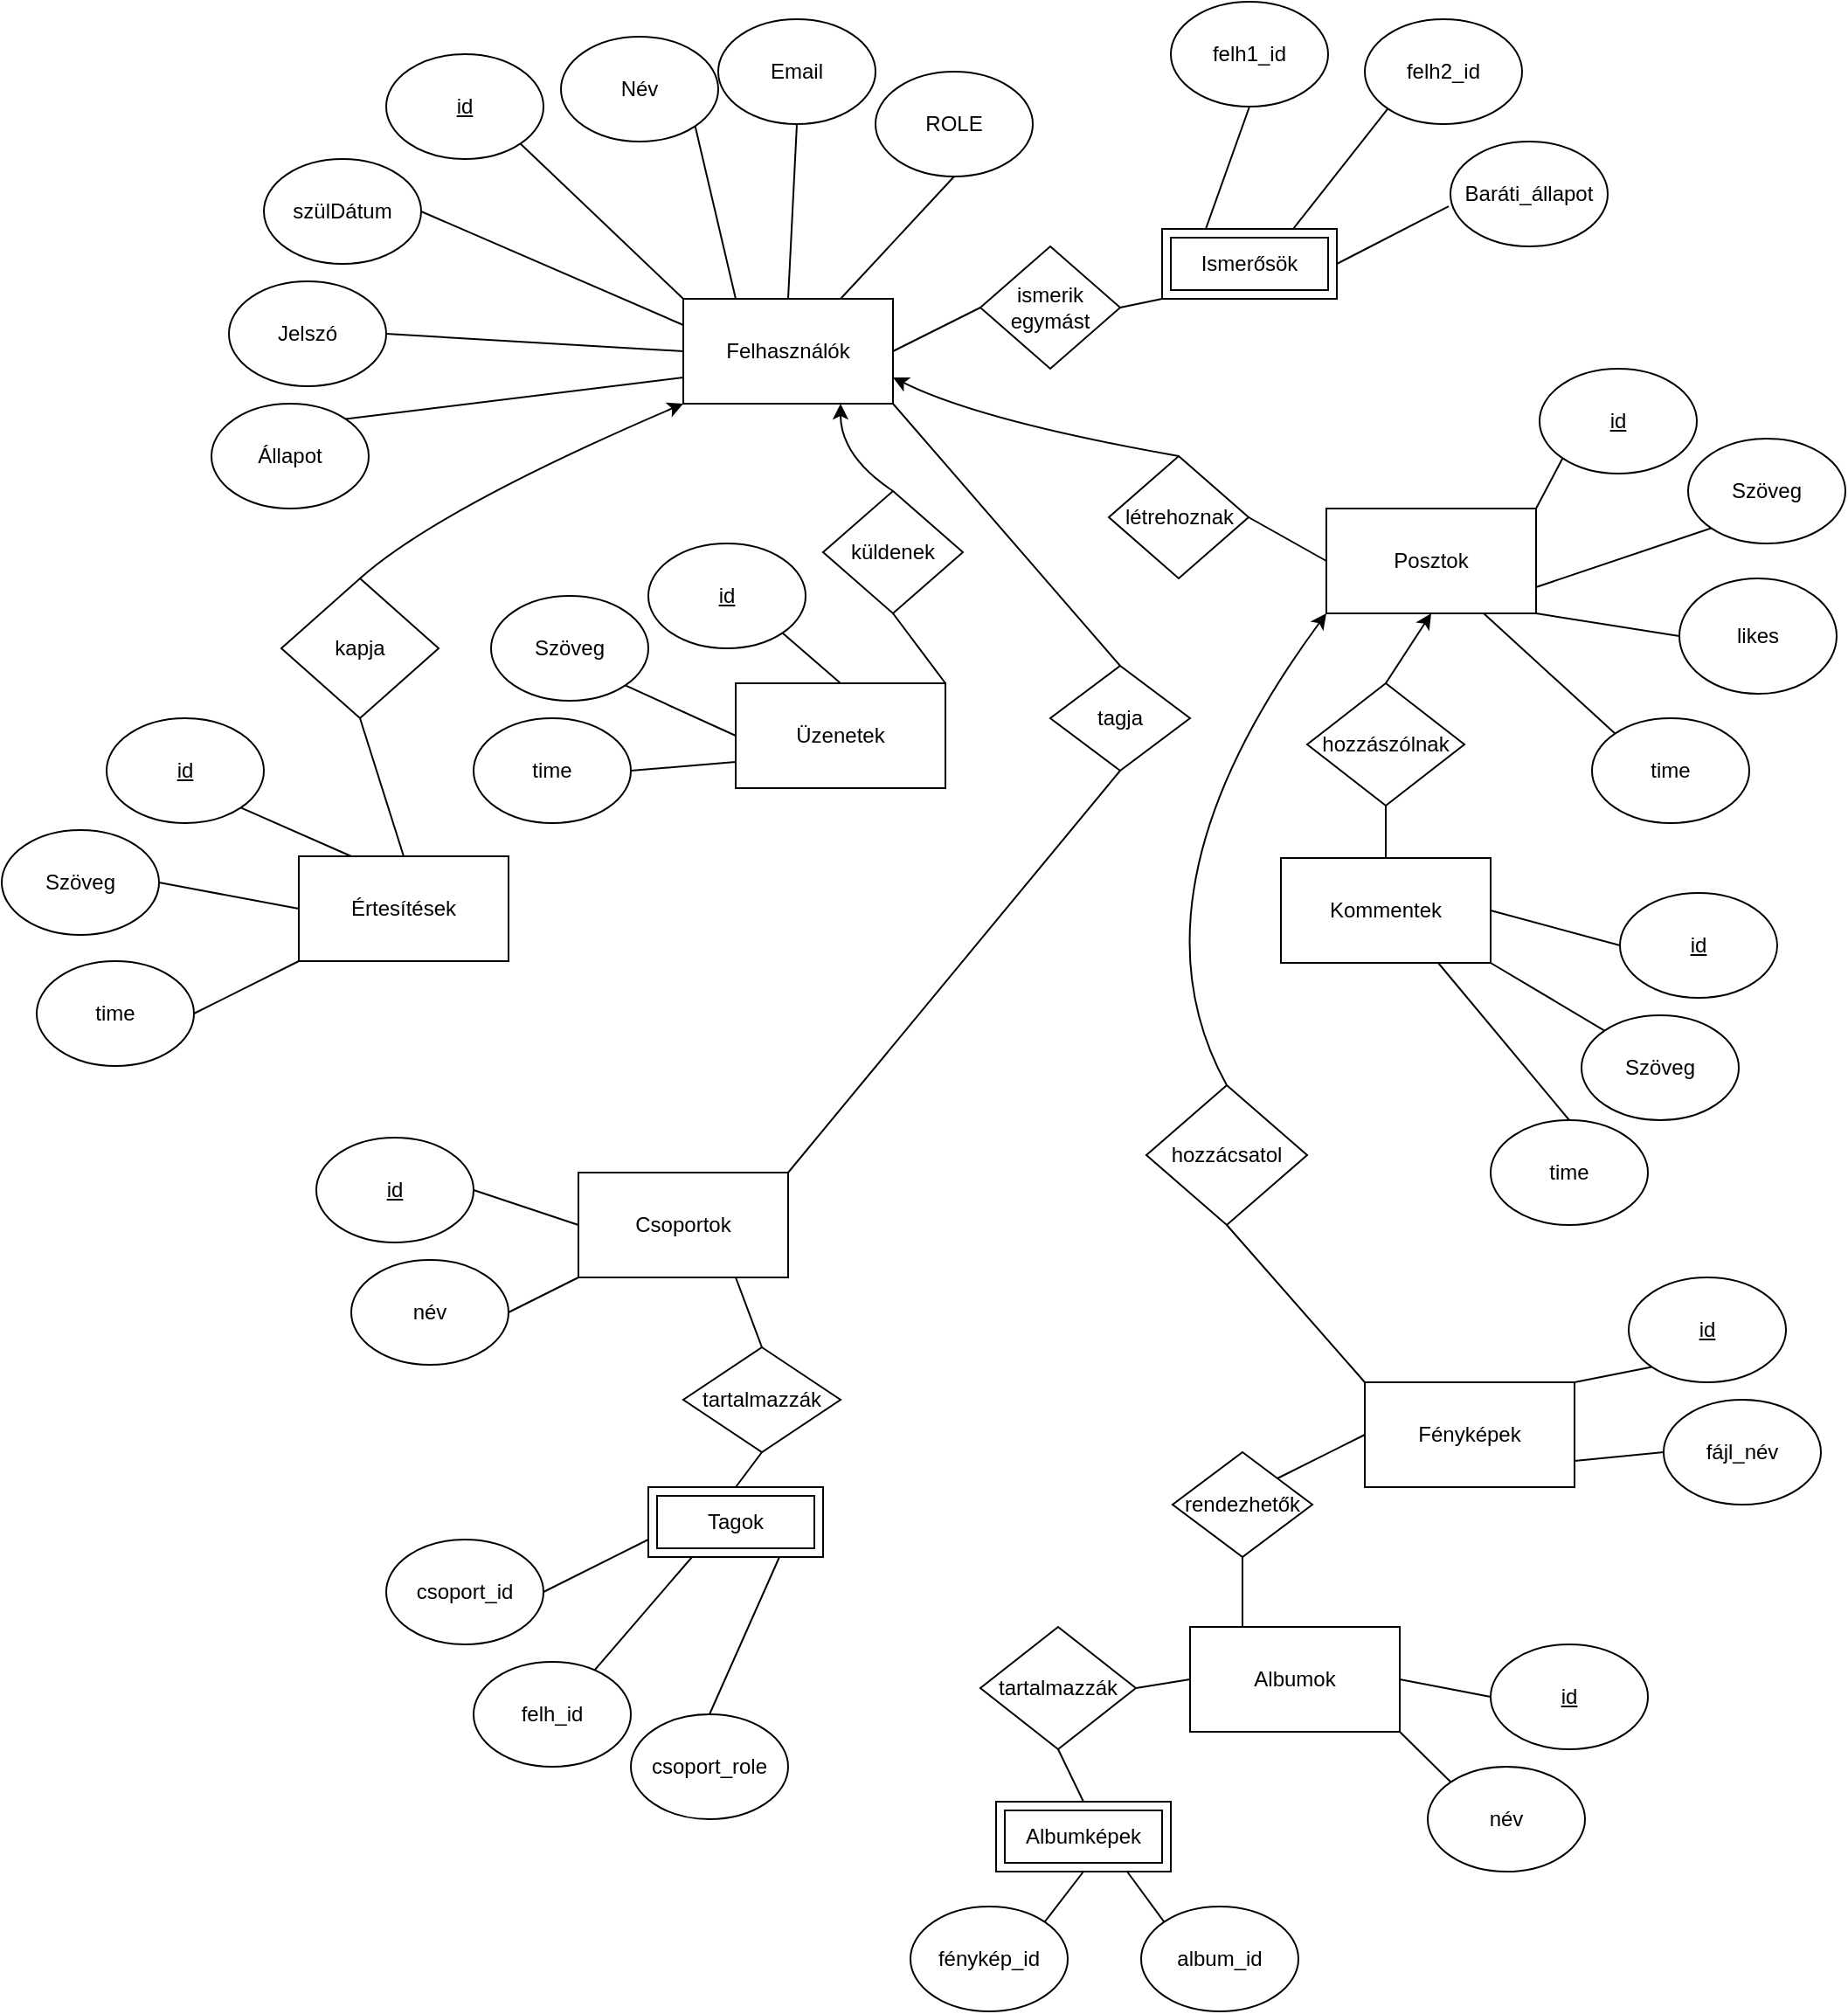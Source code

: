 <mxfile version="23.1.5" type="device">
  <diagram name="1 oldal" id="piJF8_BZ4FbkOGlX9JzV">
    <mxGraphModel dx="2390" dy="632" grid="1" gridSize="10" guides="1" tooltips="1" connect="1" arrows="1" fold="1" page="1" pageScale="1" pageWidth="827" pageHeight="1169" math="0" shadow="0">
      <root>
        <mxCell id="0" />
        <mxCell id="1" parent="0" />
        <mxCell id="DoYMIIwpCdfCXVVVg08J-11" value="Felhasználók" style="rounded=0;whiteSpace=wrap;html=1;" parent="1" vertex="1">
          <mxGeometry x="90" y="180" width="120" height="60" as="geometry" />
        </mxCell>
        <mxCell id="DoYMIIwpCdfCXVVVg08J-12" value="Kommentek" style="rounded=0;whiteSpace=wrap;html=1;" parent="1" vertex="1">
          <mxGeometry x="432" y="500" width="120" height="60" as="geometry" />
        </mxCell>
        <mxCell id="DoYMIIwpCdfCXVVVg08J-15" value="Csoportok" style="rounded=0;whiteSpace=wrap;html=1;" parent="1" vertex="1">
          <mxGeometry x="30" y="680" width="120" height="60" as="geometry" />
        </mxCell>
        <mxCell id="DoYMIIwpCdfCXVVVg08J-16" value="Albumok" style="rounded=0;whiteSpace=wrap;html=1;" parent="1" vertex="1">
          <mxGeometry x="380" y="940" width="120" height="60" as="geometry" />
        </mxCell>
        <mxCell id="DoYMIIwpCdfCXVVVg08J-17" value="Üzenetek" style="rounded=0;whiteSpace=wrap;html=1;" parent="1" vertex="1">
          <mxGeometry x="120" y="400" width="120" height="60" as="geometry" />
        </mxCell>
        <mxCell id="DoYMIIwpCdfCXVVVg08J-18" value="Posztok" style="rounded=0;whiteSpace=wrap;html=1;" parent="1" vertex="1">
          <mxGeometry x="458" y="300" width="120" height="60" as="geometry" />
        </mxCell>
        <mxCell id="DoYMIIwpCdfCXVVVg08J-21" value="Fényképek" style="rounded=0;whiteSpace=wrap;html=1;" parent="1" vertex="1">
          <mxGeometry x="480" y="800" width="120" height="60" as="geometry" />
        </mxCell>
        <mxCell id="DoYMIIwpCdfCXVVVg08J-22" value="Értesítések" style="rounded=0;whiteSpace=wrap;html=1;" parent="1" vertex="1">
          <mxGeometry x="-130" y="499" width="120" height="60" as="geometry" />
        </mxCell>
        <mxCell id="xS7nU6-LhGZIR9sWQ-U--1" value="&lt;u&gt;id&lt;/u&gt;" style="ellipse;whiteSpace=wrap;html=1;" parent="1" vertex="1">
          <mxGeometry x="-80" y="40" width="90" height="60" as="geometry" />
        </mxCell>
        <mxCell id="xS7nU6-LhGZIR9sWQ-U--2" value="Név" style="ellipse;whiteSpace=wrap;html=1;" parent="1" vertex="1">
          <mxGeometry x="20" y="30" width="90" height="60" as="geometry" />
        </mxCell>
        <mxCell id="xS7nU6-LhGZIR9sWQ-U--3" value="Email" style="ellipse;whiteSpace=wrap;html=1;" parent="1" vertex="1">
          <mxGeometry x="110" y="20" width="90" height="60" as="geometry" />
        </mxCell>
        <mxCell id="xS7nU6-LhGZIR9sWQ-U--4" value="ROLE" style="ellipse;whiteSpace=wrap;html=1;" parent="1" vertex="1">
          <mxGeometry x="200" y="50" width="90" height="60" as="geometry" />
        </mxCell>
        <mxCell id="xS7nU6-LhGZIR9sWQ-U--5" value="szülDátum" style="ellipse;whiteSpace=wrap;html=1;" parent="1" vertex="1">
          <mxGeometry x="-150" y="100" width="90" height="60" as="geometry" />
        </mxCell>
        <mxCell id="xS7nU6-LhGZIR9sWQ-U--6" value="Állapot" style="ellipse;whiteSpace=wrap;html=1;" parent="1" vertex="1">
          <mxGeometry x="-180" y="240" width="90" height="60" as="geometry" />
        </mxCell>
        <mxCell id="xS7nU6-LhGZIR9sWQ-U--8" value="Jelszó" style="ellipse;whiteSpace=wrap;html=1;" parent="1" vertex="1">
          <mxGeometry x="-170" y="170" width="90" height="60" as="geometry" />
        </mxCell>
        <mxCell id="xS7nU6-LhGZIR9sWQ-U--9" value="" style="endArrow=none;html=1;rounded=0;exitX=1;exitY=0;exitDx=0;exitDy=0;entryX=0;entryY=0.75;entryDx=0;entryDy=0;" parent="1" source="xS7nU6-LhGZIR9sWQ-U--6" target="DoYMIIwpCdfCXVVVg08J-11" edge="1">
          <mxGeometry width="50" height="50" relative="1" as="geometry">
            <mxPoint x="80" y="550" as="sourcePoint" />
            <mxPoint x="130" y="500" as="targetPoint" />
          </mxGeometry>
        </mxCell>
        <mxCell id="xS7nU6-LhGZIR9sWQ-U--10" value="" style="endArrow=none;html=1;rounded=0;exitX=1;exitY=0.5;exitDx=0;exitDy=0;entryX=0;entryY=0.5;entryDx=0;entryDy=0;" parent="1" source="xS7nU6-LhGZIR9sWQ-U--8" target="DoYMIIwpCdfCXVVVg08J-11" edge="1">
          <mxGeometry width="50" height="50" relative="1" as="geometry">
            <mxPoint x="27" y="309" as="sourcePoint" />
            <mxPoint x="100" y="250" as="targetPoint" />
          </mxGeometry>
        </mxCell>
        <mxCell id="xS7nU6-LhGZIR9sWQ-U--11" value="" style="endArrow=none;html=1;rounded=0;exitX=1;exitY=0.5;exitDx=0;exitDy=0;entryX=0;entryY=0.25;entryDx=0;entryDy=0;" parent="1" source="xS7nU6-LhGZIR9sWQ-U--5" target="DoYMIIwpCdfCXVVVg08J-11" edge="1">
          <mxGeometry width="50" height="50" relative="1" as="geometry">
            <mxPoint x="20" y="260" as="sourcePoint" />
            <mxPoint x="100" y="235" as="targetPoint" />
          </mxGeometry>
        </mxCell>
        <mxCell id="xS7nU6-LhGZIR9sWQ-U--12" value="" style="endArrow=none;html=1;rounded=0;exitX=1;exitY=1;exitDx=0;exitDy=0;entryX=0;entryY=0;entryDx=0;entryDy=0;" parent="1" source="xS7nU6-LhGZIR9sWQ-U--1" target="DoYMIIwpCdfCXVVVg08J-11" edge="1">
          <mxGeometry width="50" height="50" relative="1" as="geometry">
            <mxPoint x="40" y="190" as="sourcePoint" />
            <mxPoint x="100" y="205" as="targetPoint" />
          </mxGeometry>
        </mxCell>
        <mxCell id="xS7nU6-LhGZIR9sWQ-U--13" value="" style="endArrow=none;html=1;rounded=0;exitX=1;exitY=1;exitDx=0;exitDy=0;entryX=0.25;entryY=0;entryDx=0;entryDy=0;" parent="1" source="xS7nU6-LhGZIR9sWQ-U--2" target="DoYMIIwpCdfCXVVVg08J-11" edge="1">
          <mxGeometry width="50" height="50" relative="1" as="geometry">
            <mxPoint x="67" y="151" as="sourcePoint" />
            <mxPoint x="100" y="190" as="targetPoint" />
          </mxGeometry>
        </mxCell>
        <mxCell id="xS7nU6-LhGZIR9sWQ-U--14" value="" style="endArrow=none;html=1;rounded=0;exitX=0.5;exitY=1;exitDx=0;exitDy=0;entryX=0.5;entryY=0;entryDx=0;entryDy=0;" parent="1" source="xS7nU6-LhGZIR9sWQ-U--3" target="DoYMIIwpCdfCXVVVg08J-11" edge="1">
          <mxGeometry width="50" height="50" relative="1" as="geometry">
            <mxPoint x="117" y="91" as="sourcePoint" />
            <mxPoint x="130" y="190" as="targetPoint" />
          </mxGeometry>
        </mxCell>
        <mxCell id="xS7nU6-LhGZIR9sWQ-U--15" value="" style="endArrow=none;html=1;rounded=0;exitX=0.5;exitY=1;exitDx=0;exitDy=0;entryX=0.75;entryY=0;entryDx=0;entryDy=0;" parent="1" source="xS7nU6-LhGZIR9sWQ-U--4" target="DoYMIIwpCdfCXVVVg08J-11" edge="1">
          <mxGeometry width="50" height="50" relative="1" as="geometry">
            <mxPoint x="175" y="90" as="sourcePoint" />
            <mxPoint x="160" y="190" as="targetPoint" />
          </mxGeometry>
        </mxCell>
        <mxCell id="xS7nU6-LhGZIR9sWQ-U--17" value="Baráti_állapot" style="ellipse;whiteSpace=wrap;html=1;" parent="1" vertex="1">
          <mxGeometry x="529" y="90" width="90" height="60" as="geometry" />
        </mxCell>
        <mxCell id="xS7nU6-LhGZIR9sWQ-U--18" value="felh2_id" style="ellipse;whiteSpace=wrap;html=1;" parent="1" vertex="1">
          <mxGeometry x="480" y="20" width="90" height="60" as="geometry" />
        </mxCell>
        <mxCell id="xS7nU6-LhGZIR9sWQ-U--19" value="felh1_id" style="ellipse;whiteSpace=wrap;html=1;" parent="1" vertex="1">
          <mxGeometry x="369" y="10" width="90" height="60" as="geometry" />
        </mxCell>
        <mxCell id="xS7nU6-LhGZIR9sWQ-U--22" value="&lt;u&gt;id&lt;/u&gt;" style="ellipse;whiteSpace=wrap;html=1;" parent="1" vertex="1">
          <mxGeometry x="631" y="740" width="90" height="60" as="geometry" />
        </mxCell>
        <mxCell id="xS7nU6-LhGZIR9sWQ-U--23" value="fájl_név" style="ellipse;whiteSpace=wrap;html=1;" parent="1" vertex="1">
          <mxGeometry x="651" y="810" width="90" height="60" as="geometry" />
        </mxCell>
        <mxCell id="xS7nU6-LhGZIR9sWQ-U--27" value="Szöveg" style="ellipse;whiteSpace=wrap;html=1;" parent="1" vertex="1">
          <mxGeometry x="665" y="260" width="90" height="60" as="geometry" />
        </mxCell>
        <mxCell id="xS7nU6-LhGZIR9sWQ-U--28" value="&lt;u&gt;id&lt;/u&gt;" style="ellipse;whiteSpace=wrap;html=1;" parent="1" vertex="1">
          <mxGeometry x="580" y="220" width="90" height="60" as="geometry" />
        </mxCell>
        <mxCell id="xS7nU6-LhGZIR9sWQ-U--31" value="time" style="ellipse;whiteSpace=wrap;html=1;" parent="1" vertex="1">
          <mxGeometry x="610" y="420" width="90" height="60" as="geometry" />
        </mxCell>
        <mxCell id="xS7nU6-LhGZIR9sWQ-U--32" value="likes" style="ellipse;whiteSpace=wrap;html=1;" parent="1" vertex="1">
          <mxGeometry x="660" y="340" width="90" height="66" as="geometry" />
        </mxCell>
        <mxCell id="jAGuGoD_LXQO7vvx00pC-1" value="&lt;u&gt;id&lt;/u&gt;" style="ellipse;whiteSpace=wrap;html=1;" parent="1" vertex="1">
          <mxGeometry x="626" y="520" width="90" height="60" as="geometry" />
        </mxCell>
        <mxCell id="jAGuGoD_LXQO7vvx00pC-2" value="Szöveg" style="ellipse;whiteSpace=wrap;html=1;" parent="1" vertex="1">
          <mxGeometry x="604" y="590" width="90" height="60" as="geometry" />
        </mxCell>
        <mxCell id="jAGuGoD_LXQO7vvx00pC-4" value="time" style="ellipse;whiteSpace=wrap;html=1;" parent="1" vertex="1">
          <mxGeometry x="552" y="650" width="90" height="60" as="geometry" />
        </mxCell>
        <mxCell id="jAGuGoD_LXQO7vvx00pC-5" value="" style="endArrow=none;html=1;rounded=0;exitX=0.5;exitY=1;exitDx=0;exitDy=0;entryX=0.25;entryY=0;entryDx=0;entryDy=0;" parent="1" source="xS7nU6-LhGZIR9sWQ-U--19" target="jAGuGoD_LXQO7vvx00pC-28" edge="1">
          <mxGeometry width="50" height="50" relative="1" as="geometry">
            <mxPoint x="255" y="120" as="sourcePoint" />
            <mxPoint x="399" y="120" as="targetPoint" />
          </mxGeometry>
        </mxCell>
        <mxCell id="jAGuGoD_LXQO7vvx00pC-6" value="" style="endArrow=none;html=1;rounded=0;exitX=0;exitY=1;exitDx=0;exitDy=0;entryX=0.75;entryY=0;entryDx=0;entryDy=0;" parent="1" source="xS7nU6-LhGZIR9sWQ-U--18" target="jAGuGoD_LXQO7vvx00pC-28" edge="1">
          <mxGeometry width="50" height="50" relative="1" as="geometry">
            <mxPoint x="424" y="80" as="sourcePoint" />
            <mxPoint x="459" y="120" as="targetPoint" />
          </mxGeometry>
        </mxCell>
        <mxCell id="jAGuGoD_LXQO7vvx00pC-7" value="" style="endArrow=none;html=1;rounded=0;exitX=-0.011;exitY=0.617;exitDx=0;exitDy=0;entryX=1;entryY=0.5;entryDx=0;entryDy=0;exitPerimeter=0;" parent="1" source="xS7nU6-LhGZIR9sWQ-U--17" target="jAGuGoD_LXQO7vvx00pC-28" edge="1">
          <mxGeometry width="50" height="50" relative="1" as="geometry">
            <mxPoint x="503" y="81" as="sourcePoint" />
            <mxPoint x="489" y="150" as="targetPoint" />
          </mxGeometry>
        </mxCell>
        <mxCell id="jAGuGoD_LXQO7vvx00pC-8" value="" style="endArrow=none;html=1;rounded=0;exitX=0;exitY=1;exitDx=0;exitDy=0;entryX=1;entryY=0;entryDx=0;entryDy=0;" parent="1" source="xS7nU6-LhGZIR9sWQ-U--28" target="DoYMIIwpCdfCXVVVg08J-18" edge="1">
          <mxGeometry width="50" height="50" relative="1" as="geometry">
            <mxPoint x="513" y="91" as="sourcePoint" />
            <mxPoint x="479" y="140" as="targetPoint" />
          </mxGeometry>
        </mxCell>
        <mxCell id="jAGuGoD_LXQO7vvx00pC-10" value="" style="endArrow=none;html=1;rounded=0;exitX=0;exitY=1;exitDx=0;exitDy=0;entryX=1;entryY=0.75;entryDx=0;entryDy=0;" parent="1" source="xS7nU6-LhGZIR9sWQ-U--27" target="DoYMIIwpCdfCXVVVg08J-18" edge="1">
          <mxGeometry width="50" height="50" relative="1" as="geometry">
            <mxPoint x="675" y="307" as="sourcePoint" />
            <mxPoint x="590" y="350" as="targetPoint" />
          </mxGeometry>
        </mxCell>
        <mxCell id="jAGuGoD_LXQO7vvx00pC-11" value="" style="endArrow=none;html=1;rounded=0;exitX=0;exitY=0.5;exitDx=0;exitDy=0;entryX=1;entryY=1;entryDx=0;entryDy=0;" parent="1" source="xS7nU6-LhGZIR9sWQ-U--32" target="DoYMIIwpCdfCXVVVg08J-18" edge="1">
          <mxGeometry width="50" height="50" relative="1" as="geometry">
            <mxPoint x="675" y="307" as="sourcePoint" />
            <mxPoint x="586" y="332" as="targetPoint" />
          </mxGeometry>
        </mxCell>
        <mxCell id="jAGuGoD_LXQO7vvx00pC-12" value="" style="endArrow=none;html=1;rounded=0;exitX=0;exitY=0;exitDx=0;exitDy=0;entryX=0.75;entryY=1;entryDx=0;entryDy=0;" parent="1" source="xS7nU6-LhGZIR9sWQ-U--31" target="DoYMIIwpCdfCXVVVg08J-18" edge="1">
          <mxGeometry width="50" height="50" relative="1" as="geometry">
            <mxPoint x="670" y="393" as="sourcePoint" />
            <mxPoint x="587" y="349" as="targetPoint" />
          </mxGeometry>
        </mxCell>
        <mxCell id="jAGuGoD_LXQO7vvx00pC-13" value="" style="endArrow=none;html=1;rounded=0;exitX=0;exitY=0.5;exitDx=0;exitDy=0;entryX=1;entryY=0.5;entryDx=0;entryDy=0;" parent="1" source="jAGuGoD_LXQO7vvx00pC-1" target="DoYMIIwpCdfCXVVVg08J-12" edge="1">
          <mxGeometry width="50" height="50" relative="1" as="geometry">
            <mxPoint x="664" y="449" as="sourcePoint" />
            <mxPoint x="621" y="370" as="targetPoint" />
          </mxGeometry>
        </mxCell>
        <mxCell id="jAGuGoD_LXQO7vvx00pC-14" value="" style="endArrow=none;html=1;rounded=0;exitX=0;exitY=0;exitDx=0;exitDy=0;entryX=1;entryY=1;entryDx=0;entryDy=0;" parent="1" source="jAGuGoD_LXQO7vvx00pC-2" target="DoYMIIwpCdfCXVVVg08J-12" edge="1">
          <mxGeometry width="50" height="50" relative="1" as="geometry">
            <mxPoint x="633" y="565" as="sourcePoint" />
            <mxPoint x="562" y="540" as="targetPoint" />
          </mxGeometry>
        </mxCell>
        <mxCell id="jAGuGoD_LXQO7vvx00pC-15" value="" style="endArrow=none;html=1;rounded=0;exitX=0.5;exitY=0;exitDx=0;exitDy=0;entryX=0.75;entryY=1;entryDx=0;entryDy=0;" parent="1" source="jAGuGoD_LXQO7vvx00pC-4" target="DoYMIIwpCdfCXVVVg08J-12" edge="1">
          <mxGeometry width="50" height="50" relative="1" as="geometry">
            <mxPoint x="586" y="619" as="sourcePoint" />
            <mxPoint x="562" y="570" as="targetPoint" />
          </mxGeometry>
        </mxCell>
        <mxCell id="jAGuGoD_LXQO7vvx00pC-18" value="" style="endArrow=none;html=1;rounded=0;exitX=0;exitY=1;exitDx=0;exitDy=0;entryX=1;entryY=0;entryDx=0;entryDy=0;" parent="1" source="xS7nU6-LhGZIR9sWQ-U--22" target="DoYMIIwpCdfCXVVVg08J-21" edge="1">
          <mxGeometry width="50" height="50" relative="1" as="geometry">
            <mxPoint x="466" y="635" as="sourcePoint" />
            <mxPoint x="450" y="550" as="targetPoint" />
          </mxGeometry>
        </mxCell>
        <mxCell id="jAGuGoD_LXQO7vvx00pC-19" value="" style="endArrow=none;html=1;rounded=0;exitX=0;exitY=0.5;exitDx=0;exitDy=0;entryX=1;entryY=0.75;entryDx=0;entryDy=0;" parent="1" source="xS7nU6-LhGZIR9sWQ-U--23" target="DoYMIIwpCdfCXVVVg08J-21" edge="1">
          <mxGeometry width="50" height="50" relative="1" as="geometry">
            <mxPoint x="634" y="781" as="sourcePoint" />
            <mxPoint x="610" y="810" as="targetPoint" />
          </mxGeometry>
        </mxCell>
        <mxCell id="jAGuGoD_LXQO7vvx00pC-20" value="&lt;u&gt;id&lt;/u&gt;" style="ellipse;whiteSpace=wrap;html=1;" parent="1" vertex="1">
          <mxGeometry x="552" y="950" width="90" height="60" as="geometry" />
        </mxCell>
        <mxCell id="jAGuGoD_LXQO7vvx00pC-21" value="név" style="ellipse;whiteSpace=wrap;html=1;" parent="1" vertex="1">
          <mxGeometry x="516" y="1020" width="90" height="60" as="geometry" />
        </mxCell>
        <mxCell id="jAGuGoD_LXQO7vvx00pC-22" value="" style="endArrow=none;html=1;rounded=0;exitX=0;exitY=0.5;exitDx=0;exitDy=0;entryX=1;entryY=0.5;entryDx=0;entryDy=0;" parent="1" source="jAGuGoD_LXQO7vvx00pC-20" target="DoYMIIwpCdfCXVVVg08J-16" edge="1">
          <mxGeometry width="50" height="50" relative="1" as="geometry">
            <mxPoint x="682" y="860" as="sourcePoint" />
            <mxPoint x="631" y="865" as="targetPoint" />
          </mxGeometry>
        </mxCell>
        <mxCell id="jAGuGoD_LXQO7vvx00pC-23" value="" style="endArrow=none;html=1;rounded=0;exitX=0;exitY=0;exitDx=0;exitDy=0;entryX=1;entryY=1;entryDx=0;entryDy=0;" parent="1" source="jAGuGoD_LXQO7vvx00pC-21" target="DoYMIIwpCdfCXVVVg08J-16" edge="1">
          <mxGeometry width="50" height="50" relative="1" as="geometry">
            <mxPoint x="562" y="990" as="sourcePoint" />
            <mxPoint x="482" y="980" as="targetPoint" />
          </mxGeometry>
        </mxCell>
        <mxCell id="jAGuGoD_LXQO7vvx00pC-24" value="&lt;u&gt;id&lt;/u&gt;" style="ellipse;whiteSpace=wrap;html=1;" parent="1" vertex="1">
          <mxGeometry x="-120" y="660" width="90" height="60" as="geometry" />
        </mxCell>
        <mxCell id="jAGuGoD_LXQO7vvx00pC-25" value="név" style="ellipse;whiteSpace=wrap;html=1;" parent="1" vertex="1">
          <mxGeometry x="-100" y="730" width="90" height="60" as="geometry" />
        </mxCell>
        <mxCell id="jAGuGoD_LXQO7vvx00pC-26" value="" style="endArrow=none;html=1;rounded=0;exitX=0;exitY=0.5;exitDx=0;exitDy=0;entryX=1;entryY=0.5;entryDx=0;entryDy=0;" parent="1" source="DoYMIIwpCdfCXVVVg08J-15" target="jAGuGoD_LXQO7vvx00pC-24" edge="1">
          <mxGeometry width="50" height="50" relative="1" as="geometry">
            <mxPoint x="560" y="1000" as="sourcePoint" />
            <mxPoint x="480" y="990" as="targetPoint" />
          </mxGeometry>
        </mxCell>
        <mxCell id="jAGuGoD_LXQO7vvx00pC-27" value="" style="endArrow=none;html=1;rounded=0;exitX=0;exitY=1;exitDx=0;exitDy=0;entryX=1;entryY=0.5;entryDx=0;entryDy=0;" parent="1" source="DoYMIIwpCdfCXVVVg08J-15" target="jAGuGoD_LXQO7vvx00pC-25" edge="1">
          <mxGeometry width="50" height="50" relative="1" as="geometry">
            <mxPoint x="100" y="720" as="sourcePoint" />
            <mxPoint x="30" y="660" as="targetPoint" />
          </mxGeometry>
        </mxCell>
        <mxCell id="jAGuGoD_LXQO7vvx00pC-28" value="Ismerősök" style="shape=ext;margin=3;double=1;whiteSpace=wrap;html=1;align=center;" parent="1" vertex="1">
          <mxGeometry x="364" y="140" width="100" height="40" as="geometry" />
        </mxCell>
        <mxCell id="jAGuGoD_LXQO7vvx00pC-29" value="Tagok" style="shape=ext;margin=3;double=1;whiteSpace=wrap;html=1;align=center;" parent="1" vertex="1">
          <mxGeometry x="70" y="860" width="100" height="40" as="geometry" />
        </mxCell>
        <mxCell id="jAGuGoD_LXQO7vvx00pC-30" value="csoport_id" style="ellipse;whiteSpace=wrap;html=1;" parent="1" vertex="1">
          <mxGeometry x="-80" y="890" width="90" height="60" as="geometry" />
        </mxCell>
        <mxCell id="jAGuGoD_LXQO7vvx00pC-31" value="felh_id" style="ellipse;whiteSpace=wrap;html=1;" parent="1" vertex="1">
          <mxGeometry x="-30" y="960" width="90" height="60" as="geometry" />
        </mxCell>
        <mxCell id="jAGuGoD_LXQO7vvx00pC-32" value="csoport_role" style="ellipse;whiteSpace=wrap;html=1;" parent="1" vertex="1">
          <mxGeometry x="60" y="990" width="90" height="60" as="geometry" />
        </mxCell>
        <mxCell id="jAGuGoD_LXQO7vvx00pC-33" value="" style="endArrow=none;html=1;rounded=0;exitX=1;exitY=0.5;exitDx=0;exitDy=0;entryX=0;entryY=0.75;entryDx=0;entryDy=0;" parent="1" source="jAGuGoD_LXQO7vvx00pC-30" target="jAGuGoD_LXQO7vvx00pC-29" edge="1">
          <mxGeometry width="50" height="50" relative="1" as="geometry">
            <mxPoint x="90" y="970" as="sourcePoint" />
            <mxPoint x="140" y="920" as="targetPoint" />
          </mxGeometry>
        </mxCell>
        <mxCell id="jAGuGoD_LXQO7vvx00pC-34" value="" style="endArrow=none;html=1;rounded=0;exitX=0.77;exitY=0.078;exitDx=0;exitDy=0;exitPerimeter=0;entryX=0.25;entryY=1;entryDx=0;entryDy=0;" parent="1" source="jAGuGoD_LXQO7vvx00pC-31" target="jAGuGoD_LXQO7vvx00pC-29" edge="1">
          <mxGeometry width="50" height="50" relative="1" as="geometry">
            <mxPoint x="10" y="910" as="sourcePoint" />
            <mxPoint x="80" y="900" as="targetPoint" />
          </mxGeometry>
        </mxCell>
        <mxCell id="jAGuGoD_LXQO7vvx00pC-35" value="" style="endArrow=none;html=1;rounded=0;exitX=0.5;exitY=0;exitDx=0;exitDy=0;entryX=0.75;entryY=1;entryDx=0;entryDy=0;" parent="1" source="jAGuGoD_LXQO7vvx00pC-32" target="jAGuGoD_LXQO7vvx00pC-29" edge="1">
          <mxGeometry width="50" height="50" relative="1" as="geometry">
            <mxPoint x="49" y="975" as="sourcePoint" />
            <mxPoint x="105" y="910" as="targetPoint" />
          </mxGeometry>
        </mxCell>
        <mxCell id="jAGuGoD_LXQO7vvx00pC-37" value="&lt;u&gt;id&lt;/u&gt;" style="ellipse;whiteSpace=wrap;html=1;" parent="1" vertex="1">
          <mxGeometry x="-240" y="420" width="90" height="60" as="geometry" />
        </mxCell>
        <mxCell id="jAGuGoD_LXQO7vvx00pC-38" value="Szöveg" style="ellipse;whiteSpace=wrap;html=1;" parent="1" vertex="1">
          <mxGeometry x="-300" y="484" width="90" height="60" as="geometry" />
        </mxCell>
        <mxCell id="jAGuGoD_LXQO7vvx00pC-39" value="time" style="ellipse;whiteSpace=wrap;html=1;" parent="1" vertex="1">
          <mxGeometry x="-280" y="559" width="90" height="60" as="geometry" />
        </mxCell>
        <mxCell id="jAGuGoD_LXQO7vvx00pC-40" value="" style="endArrow=none;html=1;rounded=0;exitX=0;exitY=1;exitDx=0;exitDy=0;entryX=1;entryY=0.5;entryDx=0;entryDy=0;" parent="1" source="DoYMIIwpCdfCXVVVg08J-22" target="jAGuGoD_LXQO7vvx00pC-39" edge="1">
          <mxGeometry width="50" height="50" relative="1" as="geometry">
            <mxPoint x="20" y="724" as="sourcePoint" />
            <mxPoint x="-50" y="664" as="targetPoint" />
          </mxGeometry>
        </mxCell>
        <mxCell id="jAGuGoD_LXQO7vvx00pC-42" value="" style="endArrow=none;html=1;rounded=0;exitX=0;exitY=0.5;exitDx=0;exitDy=0;entryX=1;entryY=0.5;entryDx=0;entryDy=0;" parent="1" source="DoYMIIwpCdfCXVVVg08J-22" target="jAGuGoD_LXQO7vvx00pC-38" edge="1">
          <mxGeometry width="50" height="50" relative="1" as="geometry">
            <mxPoint x="-60" y="574" as="sourcePoint" />
            <mxPoint x="-100" y="599" as="targetPoint" />
          </mxGeometry>
        </mxCell>
        <mxCell id="jAGuGoD_LXQO7vvx00pC-43" value="" style="endArrow=none;html=1;rounded=0;exitX=0.25;exitY=0;exitDx=0;exitDy=0;entryX=1;entryY=1;entryDx=0;entryDy=0;" parent="1" source="DoYMIIwpCdfCXVVVg08J-22" target="jAGuGoD_LXQO7vvx00pC-37" edge="1">
          <mxGeometry width="50" height="50" relative="1" as="geometry">
            <mxPoint x="-60" y="544" as="sourcePoint" />
            <mxPoint x="-130" y="524" as="targetPoint" />
          </mxGeometry>
        </mxCell>
        <mxCell id="jAGuGoD_LXQO7vvx00pC-44" value="&lt;u&gt;id&lt;/u&gt;" style="ellipse;whiteSpace=wrap;html=1;" parent="1" vertex="1">
          <mxGeometry x="70" y="320" width="90" height="60" as="geometry" />
        </mxCell>
        <mxCell id="jAGuGoD_LXQO7vvx00pC-45" value="Szöveg" style="ellipse;whiteSpace=wrap;html=1;" parent="1" vertex="1">
          <mxGeometry x="-20" y="350" width="90" height="60" as="geometry" />
        </mxCell>
        <mxCell id="jAGuGoD_LXQO7vvx00pC-46" value="time" style="ellipse;whiteSpace=wrap;html=1;" parent="1" vertex="1">
          <mxGeometry x="-30" y="420" width="90" height="60" as="geometry" />
        </mxCell>
        <mxCell id="jAGuGoD_LXQO7vvx00pC-48" value="" style="endArrow=none;html=1;rounded=0;entryX=1;entryY=1;entryDx=0;entryDy=0;exitX=0.5;exitY=0;exitDx=0;exitDy=0;" parent="1" source="DoYMIIwpCdfCXVVVg08J-17" target="jAGuGoD_LXQO7vvx00pC-44" edge="1">
          <mxGeometry width="50" height="50" relative="1" as="geometry">
            <mxPoint x="190" y="570" as="sourcePoint" />
            <mxPoint x="240" y="520" as="targetPoint" />
          </mxGeometry>
        </mxCell>
        <mxCell id="jAGuGoD_LXQO7vvx00pC-49" value="" style="endArrow=none;html=1;rounded=0;entryX=1;entryY=1;entryDx=0;entryDy=0;exitX=0;exitY=0.5;exitDx=0;exitDy=0;" parent="1" source="DoYMIIwpCdfCXVVVg08J-17" target="jAGuGoD_LXQO7vvx00pC-45" edge="1">
          <mxGeometry width="50" height="50" relative="1" as="geometry">
            <mxPoint x="190" y="410" as="sourcePoint" />
            <mxPoint x="157" y="381" as="targetPoint" />
          </mxGeometry>
        </mxCell>
        <mxCell id="jAGuGoD_LXQO7vvx00pC-50" value="" style="endArrow=none;html=1;rounded=0;entryX=1;entryY=0.5;entryDx=0;entryDy=0;exitX=0;exitY=0.75;exitDx=0;exitDy=0;" parent="1" source="DoYMIIwpCdfCXVVVg08J-17" target="jAGuGoD_LXQO7vvx00pC-46" edge="1">
          <mxGeometry width="50" height="50" relative="1" as="geometry">
            <mxPoint x="130" y="440" as="sourcePoint" />
            <mxPoint x="67" y="411" as="targetPoint" />
          </mxGeometry>
        </mxCell>
        <mxCell id="jAGuGoD_LXQO7vvx00pC-51" value="Albumképek" style="shape=ext;margin=3;double=1;whiteSpace=wrap;html=1;align=center;" parent="1" vertex="1">
          <mxGeometry x="269" y="1040" width="100" height="40" as="geometry" />
        </mxCell>
        <mxCell id="jAGuGoD_LXQO7vvx00pC-52" value="fénykép_id" style="ellipse;whiteSpace=wrap;html=1;" parent="1" vertex="1">
          <mxGeometry x="220" y="1100" width="90" height="60" as="geometry" />
        </mxCell>
        <mxCell id="jAGuGoD_LXQO7vvx00pC-54" value="album_id" style="ellipse;whiteSpace=wrap;html=1;" parent="1" vertex="1">
          <mxGeometry x="352" y="1100" width="90" height="60" as="geometry" />
        </mxCell>
        <mxCell id="jAGuGoD_LXQO7vvx00pC-55" value="" style="endArrow=none;html=1;rounded=0;exitX=0;exitY=0;exitDx=0;exitDy=0;entryX=0.75;entryY=1;entryDx=0;entryDy=0;" parent="1" source="jAGuGoD_LXQO7vvx00pC-54" target="jAGuGoD_LXQO7vvx00pC-51" edge="1">
          <mxGeometry width="50" height="50" relative="1" as="geometry">
            <mxPoint x="155" y="990" as="sourcePoint" />
            <mxPoint x="175" y="910" as="targetPoint" />
          </mxGeometry>
        </mxCell>
        <mxCell id="jAGuGoD_LXQO7vvx00pC-56" value="" style="endArrow=none;html=1;rounded=0;exitX=1;exitY=0;exitDx=0;exitDy=0;entryX=0.5;entryY=1;entryDx=0;entryDy=0;" parent="1" source="jAGuGoD_LXQO7vvx00pC-52" target="jAGuGoD_LXQO7vvx00pC-51" edge="1">
          <mxGeometry width="50" height="50" relative="1" as="geometry">
            <mxPoint x="375" y="1119" as="sourcePoint" />
            <mxPoint x="349" y="1090" as="targetPoint" />
          </mxGeometry>
        </mxCell>
        <mxCell id="jAGuGoD_LXQO7vvx00pC-57" value="ismerik egymást" style="rhombus;whiteSpace=wrap;html=1;" parent="1" vertex="1">
          <mxGeometry x="260" y="150" width="80" height="70" as="geometry" />
        </mxCell>
        <mxCell id="jAGuGoD_LXQO7vvx00pC-58" value="" style="endArrow=none;html=1;rounded=0;exitX=1;exitY=0.5;exitDx=0;exitDy=0;entryX=0;entryY=0.5;entryDx=0;entryDy=0;" parent="1" source="DoYMIIwpCdfCXVVVg08J-11" target="jAGuGoD_LXQO7vvx00pC-57" edge="1">
          <mxGeometry width="50" height="50" relative="1" as="geometry">
            <mxPoint x="260" y="310" as="sourcePoint" />
            <mxPoint x="310" y="260" as="targetPoint" />
          </mxGeometry>
        </mxCell>
        <mxCell id="jAGuGoD_LXQO7vvx00pC-59" value="" style="endArrow=none;html=1;rounded=0;exitX=1;exitY=0.5;exitDx=0;exitDy=0;entryX=0;entryY=1;entryDx=0;entryDy=0;" parent="1" source="jAGuGoD_LXQO7vvx00pC-57" target="jAGuGoD_LXQO7vvx00pC-28" edge="1">
          <mxGeometry width="50" height="50" relative="1" as="geometry">
            <mxPoint x="220" y="220" as="sourcePoint" />
            <mxPoint x="270" y="200" as="targetPoint" />
          </mxGeometry>
        </mxCell>
        <mxCell id="jAGuGoD_LXQO7vvx00pC-60" value="küldenek" style="rhombus;whiteSpace=wrap;html=1;" parent="1" vertex="1">
          <mxGeometry x="170" y="290" width="80" height="70" as="geometry" />
        </mxCell>
        <mxCell id="jAGuGoD_LXQO7vvx00pC-62" value="" style="endArrow=none;html=1;rounded=0;exitX=1;exitY=0;exitDx=0;exitDy=0;entryX=0.5;entryY=1;entryDx=0;entryDy=0;" parent="1" source="DoYMIIwpCdfCXVVVg08J-17" target="jAGuGoD_LXQO7vvx00pC-60" edge="1">
          <mxGeometry width="50" height="50" relative="1" as="geometry">
            <mxPoint x="210" y="300" as="sourcePoint" />
            <mxPoint x="219" y="385.0" as="targetPoint" />
          </mxGeometry>
        </mxCell>
        <mxCell id="jAGuGoD_LXQO7vvx00pC-63" value="létrehoznak" style="rhombus;whiteSpace=wrap;html=1;" parent="1" vertex="1">
          <mxGeometry x="333.5" y="270" width="80" height="70" as="geometry" />
        </mxCell>
        <mxCell id="jAGuGoD_LXQO7vvx00pC-65" value="" style="endArrow=none;html=1;rounded=0;exitX=0;exitY=0.5;exitDx=0;exitDy=0;entryX=1;entryY=0.5;entryDx=0;entryDy=0;" parent="1" source="DoYMIIwpCdfCXVVVg08J-18" target="jAGuGoD_LXQO7vvx00pC-63" edge="1">
          <mxGeometry width="50" height="50" relative="1" as="geometry">
            <mxPoint x="373.5" y="360" as="sourcePoint" />
            <mxPoint x="393.5" y="280" as="targetPoint" />
          </mxGeometry>
        </mxCell>
        <mxCell id="jAGuGoD_LXQO7vvx00pC-66" value="hozzászólnak" style="rhombus;whiteSpace=wrap;html=1;" parent="1" vertex="1">
          <mxGeometry x="447" y="400" width="90" height="70" as="geometry" />
        </mxCell>
        <mxCell id="jAGuGoD_LXQO7vvx00pC-67" value="" style="endArrow=classic;html=1;rounded=0;entryX=0.5;entryY=1;entryDx=0;entryDy=0;exitX=0.5;exitY=0;exitDx=0;exitDy=0;" parent="1" source="jAGuGoD_LXQO7vvx00pC-66" target="DoYMIIwpCdfCXVVVg08J-18" edge="1">
          <mxGeometry width="50" height="50" relative="1" as="geometry">
            <mxPoint x="320" y="510" as="sourcePoint" />
            <mxPoint x="370" y="460" as="targetPoint" />
          </mxGeometry>
        </mxCell>
        <mxCell id="jAGuGoD_LXQO7vvx00pC-68" value="" style="endArrow=none;html=1;rounded=0;entryX=0.5;entryY=1;entryDx=0;entryDy=0;exitX=0.5;exitY=0;exitDx=0;exitDy=0;" parent="1" source="DoYMIIwpCdfCXVVVg08J-12" target="jAGuGoD_LXQO7vvx00pC-66" edge="1">
          <mxGeometry width="50" height="50" relative="1" as="geometry">
            <mxPoint x="300" y="590" as="sourcePoint" />
            <mxPoint x="350" y="540" as="targetPoint" />
          </mxGeometry>
        </mxCell>
        <mxCell id="jAGuGoD_LXQO7vvx00pC-69" value="kapja" style="rhombus;whiteSpace=wrap;html=1;" parent="1" vertex="1">
          <mxGeometry x="-140" y="340" width="90" height="80" as="geometry" />
        </mxCell>
        <mxCell id="jAGuGoD_LXQO7vvx00pC-71" value="" style="curved=1;endArrow=classic;html=1;rounded=0;entryX=0;entryY=1;entryDx=0;entryDy=0;exitX=0.5;exitY=0;exitDx=0;exitDy=0;" parent="1" source="jAGuGoD_LXQO7vvx00pC-69" target="DoYMIIwpCdfCXVVVg08J-11" edge="1">
          <mxGeometry width="50" height="50" relative="1" as="geometry">
            <mxPoint x="-150" y="360" as="sourcePoint" />
            <mxPoint x="-100" y="310" as="targetPoint" />
            <Array as="points">
              <mxPoint x="-50" y="300" />
            </Array>
          </mxGeometry>
        </mxCell>
        <mxCell id="jAGuGoD_LXQO7vvx00pC-72" value="" style="endArrow=none;html=1;rounded=0;entryX=0.5;entryY=1;entryDx=0;entryDy=0;exitX=0.5;exitY=0;exitDx=0;exitDy=0;" parent="1" source="DoYMIIwpCdfCXVVVg08J-22" target="jAGuGoD_LXQO7vvx00pC-69" edge="1">
          <mxGeometry width="50" height="50" relative="1" as="geometry">
            <mxPoint x="-90" y="490" as="sourcePoint" />
            <mxPoint x="-40" y="440" as="targetPoint" />
          </mxGeometry>
        </mxCell>
        <mxCell id="jAGuGoD_LXQO7vvx00pC-73" value="tartalmazzák" style="rhombus;whiteSpace=wrap;html=1;" parent="1" vertex="1">
          <mxGeometry x="90" y="780" width="90" height="60" as="geometry" />
        </mxCell>
        <mxCell id="jAGuGoD_LXQO7vvx00pC-74" value="" style="endArrow=none;html=1;rounded=0;entryX=0.75;entryY=1;entryDx=0;entryDy=0;exitX=0.5;exitY=0;exitDx=0;exitDy=0;" parent="1" source="jAGuGoD_LXQO7vvx00pC-73" target="DoYMIIwpCdfCXVVVg08J-15" edge="1">
          <mxGeometry width="50" height="50" relative="1" as="geometry">
            <mxPoint x="40" y="810" as="sourcePoint" />
            <mxPoint x="90" y="760" as="targetPoint" />
          </mxGeometry>
        </mxCell>
        <mxCell id="jAGuGoD_LXQO7vvx00pC-75" value="" style="endArrow=none;html=1;rounded=0;entryX=0.5;entryY=1;entryDx=0;entryDy=0;exitX=0.5;exitY=0;exitDx=0;exitDy=0;" parent="1" source="jAGuGoD_LXQO7vvx00pC-29" target="jAGuGoD_LXQO7vvx00pC-73" edge="1">
          <mxGeometry width="50" height="50" relative="1" as="geometry">
            <mxPoint x="150" y="790" as="sourcePoint" />
            <mxPoint x="130" y="750" as="targetPoint" />
          </mxGeometry>
        </mxCell>
        <mxCell id="jAGuGoD_LXQO7vvx00pC-76" value="tartalmazzák" style="rhombus;whiteSpace=wrap;html=1;" parent="1" vertex="1">
          <mxGeometry x="260" y="940" width="89" height="70" as="geometry" />
        </mxCell>
        <mxCell id="jAGuGoD_LXQO7vvx00pC-77" value="" style="endArrow=none;html=1;rounded=0;entryX=0;entryY=0.5;entryDx=0;entryDy=0;exitX=1;exitY=0.5;exitDx=0;exitDy=0;" parent="1" source="jAGuGoD_LXQO7vvx00pC-76" target="DoYMIIwpCdfCXVVVg08J-16" edge="1">
          <mxGeometry width="50" height="50" relative="1" as="geometry">
            <mxPoint x="209" y="980" as="sourcePoint" />
            <mxPoint x="289" y="910" as="targetPoint" />
          </mxGeometry>
        </mxCell>
        <mxCell id="jAGuGoD_LXQO7vvx00pC-78" value="" style="endArrow=none;html=1;rounded=0;entryX=0.5;entryY=1;entryDx=0;entryDy=0;exitX=0.5;exitY=0;exitDx=0;exitDy=0;" parent="1" source="jAGuGoD_LXQO7vvx00pC-51" target="jAGuGoD_LXQO7vvx00pC-76" edge="1">
          <mxGeometry width="50" height="50" relative="1" as="geometry">
            <mxPoint x="289" y="1030" as="sourcePoint" />
            <mxPoint x="299" y="920" as="targetPoint" />
          </mxGeometry>
        </mxCell>
        <mxCell id="jAGuGoD_LXQO7vvx00pC-79" value="rendezhetők" style="rhombus;whiteSpace=wrap;html=1;" parent="1" vertex="1">
          <mxGeometry x="370" y="840" width="80" height="60" as="geometry" />
        </mxCell>
        <mxCell id="jAGuGoD_LXQO7vvx00pC-80" value="" style="endArrow=none;html=1;rounded=0;entryX=0;entryY=0.5;entryDx=0;entryDy=0;exitX=1;exitY=0;exitDx=0;exitDy=0;" parent="1" source="jAGuGoD_LXQO7vvx00pC-79" target="DoYMIIwpCdfCXVVVg08J-21" edge="1">
          <mxGeometry width="50" height="50" relative="1" as="geometry">
            <mxPoint x="360" y="830" as="sourcePoint" />
            <mxPoint x="410" y="780" as="targetPoint" />
          </mxGeometry>
        </mxCell>
        <mxCell id="jAGuGoD_LXQO7vvx00pC-81" value="" style="endArrow=none;html=1;rounded=0;entryX=0.25;entryY=0;entryDx=0;entryDy=0;exitX=0.5;exitY=1;exitDx=0;exitDy=0;" parent="1" source="jAGuGoD_LXQO7vvx00pC-79" target="DoYMIIwpCdfCXVVVg08J-16" edge="1">
          <mxGeometry width="50" height="50" relative="1" as="geometry">
            <mxPoint x="440" y="865" as="sourcePoint" />
            <mxPoint x="490" y="840" as="targetPoint" />
          </mxGeometry>
        </mxCell>
        <mxCell id="jAGuGoD_LXQO7vvx00pC-82" value="tagja" style="rhombus;whiteSpace=wrap;html=1;" parent="1" vertex="1">
          <mxGeometry x="300" y="390" width="80" height="60" as="geometry" />
        </mxCell>
        <mxCell id="jAGuGoD_LXQO7vvx00pC-84" value="" style="endArrow=none;html=1;rounded=0;entryX=0.5;entryY=1;entryDx=0;entryDy=0;exitX=1;exitY=0;exitDx=0;exitDy=0;" parent="1" source="DoYMIIwpCdfCXVVVg08J-15" target="jAGuGoD_LXQO7vvx00pC-82" edge="1">
          <mxGeometry width="50" height="50" relative="1" as="geometry">
            <mxPoint x="220" y="670" as="sourcePoint" />
            <mxPoint x="230" y="560" as="targetPoint" />
          </mxGeometry>
        </mxCell>
        <mxCell id="jAGuGoD_LXQO7vvx00pC-86" value="hozzácsatol" style="rhombus;whiteSpace=wrap;html=1;" parent="1" vertex="1">
          <mxGeometry x="355" y="630" width="92" height="80" as="geometry" />
        </mxCell>
        <mxCell id="jAGuGoD_LXQO7vvx00pC-87" value="" style="endArrow=none;html=1;rounded=0;entryX=0;entryY=0;entryDx=0;entryDy=0;exitX=0.5;exitY=1;exitDx=0;exitDy=0;" parent="1" source="jAGuGoD_LXQO7vvx00pC-86" target="DoYMIIwpCdfCXVVVg08J-21" edge="1">
          <mxGeometry width="50" height="50" relative="1" as="geometry">
            <mxPoint x="330" y="630" as="sourcePoint" />
            <mxPoint x="380" y="580" as="targetPoint" />
          </mxGeometry>
        </mxCell>
        <mxCell id="jAGuGoD_LXQO7vvx00pC-88" value="" style="curved=1;endArrow=classic;html=1;rounded=0;entryX=0;entryY=1;entryDx=0;entryDy=0;exitX=0.5;exitY=0;exitDx=0;exitDy=0;" parent="1" source="jAGuGoD_LXQO7vvx00pC-86" target="DoYMIIwpCdfCXVVVg08J-18" edge="1">
          <mxGeometry width="50" height="50" relative="1" as="geometry">
            <mxPoint x="340" y="570" as="sourcePoint" />
            <mxPoint x="390" y="520" as="targetPoint" />
            <Array as="points">
              <mxPoint x="340" y="520" />
            </Array>
          </mxGeometry>
        </mxCell>
        <mxCell id="lHJQh-t48Joblyxv4DGA-1" value="" style="endArrow=none;html=1;rounded=0;exitX=0.5;exitY=0;exitDx=0;exitDy=0;entryX=1;entryY=1;entryDx=0;entryDy=0;" parent="1" source="jAGuGoD_LXQO7vvx00pC-82" target="DoYMIIwpCdfCXVVVg08J-11" edge="1">
          <mxGeometry width="50" height="50" relative="1" as="geometry">
            <mxPoint x="330" y="420" as="sourcePoint" />
            <mxPoint x="380" y="370" as="targetPoint" />
          </mxGeometry>
        </mxCell>
        <mxCell id="5bFrScEzsBmw89j_egfc-1" value="" style="curved=1;endArrow=classic;html=1;rounded=0;entryX=0.75;entryY=1;entryDx=0;entryDy=0;exitX=0.5;exitY=0;exitDx=0;exitDy=0;" edge="1" parent="1" source="jAGuGoD_LXQO7vvx00pC-60" target="DoYMIIwpCdfCXVVVg08J-11">
          <mxGeometry width="50" height="50" relative="1" as="geometry">
            <mxPoint x="50" y="330" as="sourcePoint" />
            <mxPoint x="100" y="280" as="targetPoint" />
            <Array as="points">
              <mxPoint x="180" y="270" />
            </Array>
          </mxGeometry>
        </mxCell>
        <mxCell id="5bFrScEzsBmw89j_egfc-2" value="" style="curved=1;endArrow=classic;html=1;rounded=0;entryX=1;entryY=0.75;entryDx=0;entryDy=0;exitX=0.5;exitY=0;exitDx=0;exitDy=0;" edge="1" parent="1" source="jAGuGoD_LXQO7vvx00pC-63" target="DoYMIIwpCdfCXVVVg08J-11">
          <mxGeometry width="50" height="50" relative="1" as="geometry">
            <mxPoint x="220" y="300" as="sourcePoint" />
            <mxPoint x="190" y="250" as="targetPoint" />
            <Array as="points">
              <mxPoint x="260" y="250" />
            </Array>
          </mxGeometry>
        </mxCell>
      </root>
    </mxGraphModel>
  </diagram>
</mxfile>
